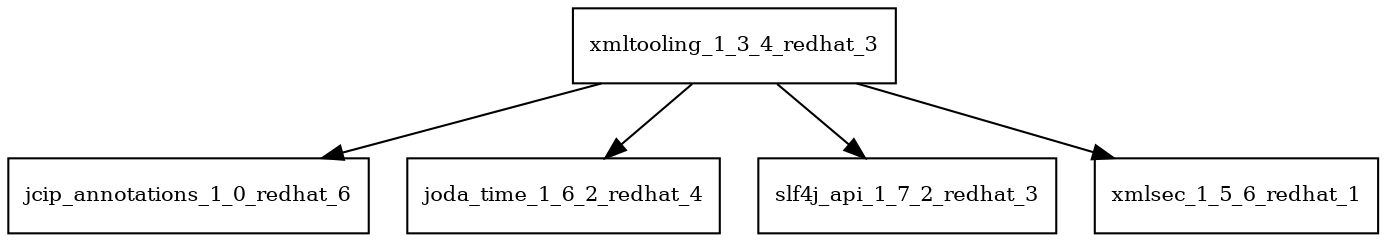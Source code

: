 digraph xmltooling_1_3_4_redhat_3_dependencies {
  node [shape = box, fontsize=10.0];
  xmltooling_1_3_4_redhat_3 -> jcip_annotations_1_0_redhat_6;
  xmltooling_1_3_4_redhat_3 -> joda_time_1_6_2_redhat_4;
  xmltooling_1_3_4_redhat_3 -> slf4j_api_1_7_2_redhat_3;
  xmltooling_1_3_4_redhat_3 -> xmlsec_1_5_6_redhat_1;
}
